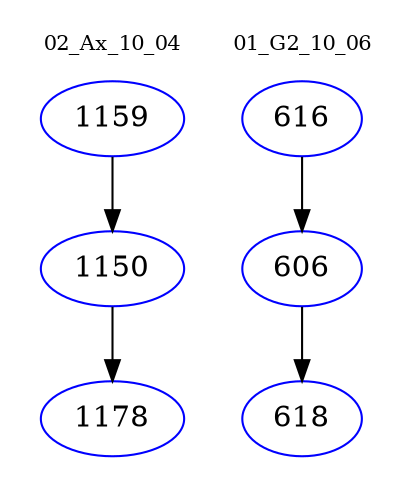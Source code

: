 digraph{
subgraph cluster_0 {
color = white
label = "02_Ax_10_04";
fontsize=10;
T0_1159 [label="1159", color="blue"]
T0_1159 -> T0_1150 [color="black"]
T0_1150 [label="1150", color="blue"]
T0_1150 -> T0_1178 [color="black"]
T0_1178 [label="1178", color="blue"]
}
subgraph cluster_1 {
color = white
label = "01_G2_10_06";
fontsize=10;
T1_616 [label="616", color="blue"]
T1_616 -> T1_606 [color="black"]
T1_606 [label="606", color="blue"]
T1_606 -> T1_618 [color="black"]
T1_618 [label="618", color="blue"]
}
}
